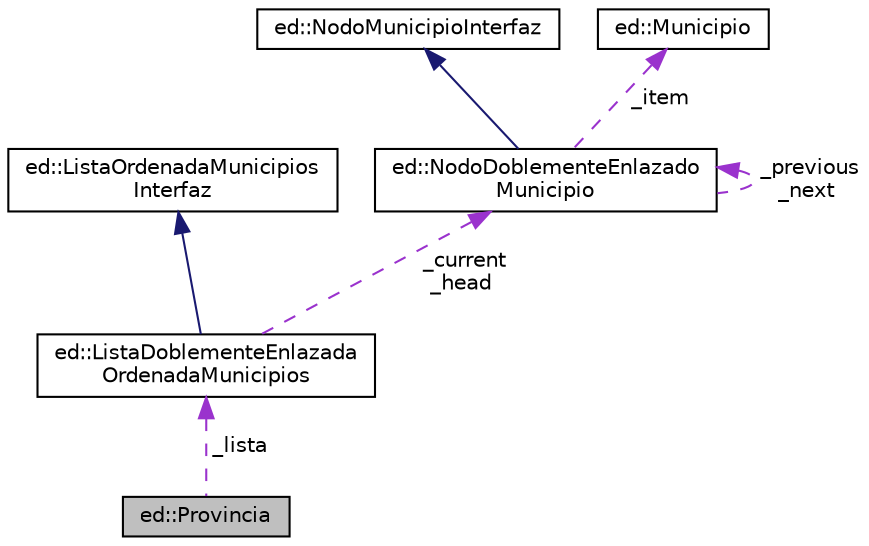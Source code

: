 digraph "ed::Provincia"
{
  edge [fontname="Helvetica",fontsize="10",labelfontname="Helvetica",labelfontsize="10"];
  node [fontname="Helvetica",fontsize="10",shape=record];
  Node1 [label="ed::Provincia",height=0.2,width=0.4,color="black", fillcolor="grey75", style="filled", fontcolor="black"];
  Node2 -> Node1 [dir="back",color="darkorchid3",fontsize="10",style="dashed",label=" _lista" ,fontname="Helvetica"];
  Node2 [label="ed::ListaDoblementeEnlazada\lOrdenadaMunicipios",height=0.2,width=0.4,color="black", fillcolor="white", style="filled",URL="$classed_1_1ListaDoblementeEnlazadaOrdenadaMunicipios.html",tooltip="Definición de la clase ListaDoblementeEnlazadaOrdenadaMunicipios   Lista doblemente enlazada de nodos..."];
  Node3 -> Node2 [dir="back",color="midnightblue",fontsize="10",style="solid",fontname="Helvetica"];
  Node3 [label="ed::ListaOrdenadaMunicipios\lInterfaz",height=0.2,width=0.4,color="black", fillcolor="white", style="filled",URL="$classed_1_1ListaOrdenadaMunicipiosInterfaz.html",tooltip="Definición de la clase abstracta ListaOrdenadaMunicipiosInterfaz   Lista de nodos de municipios orden..."];
  Node4 -> Node2 [dir="back",color="darkorchid3",fontsize="10",style="dashed",label=" _current\n_head" ,fontname="Helvetica"];
  Node4 [label="ed::NodoDoblementeEnlazado\lMunicipio",height=0.2,width=0.4,color="black", fillcolor="white", style="filled",URL="$classed_1_1NodoDoblementeEnlazadoMunicipio.html",tooltip="Definición de la clase NodoDoblementeEnlazadoMunicipio. "];
  Node5 -> Node4 [dir="back",color="midnightblue",fontsize="10",style="solid",fontname="Helvetica"];
  Node5 [label="ed::NodoMunicipioInterfaz",height=0.2,width=0.4,color="black", fillcolor="white", style="filled",URL="$classed_1_1NodoMunicipioInterfaz.html",tooltip="Definición de la clase abstracta NodoMunicipioInterfaz. "];
  Node4 -> Node4 [dir="back",color="darkorchid3",fontsize="10",style="dashed",label=" _previous\n_next" ,fontname="Helvetica"];
  Node6 -> Node4 [dir="back",color="darkorchid3",fontsize="10",style="dashed",label=" _item" ,fontname="Helvetica"];
  Node6 [label="ed::Municipio",height=0.2,width=0.4,color="black", fillcolor="white", style="filled",URL="$classed_1_1Municipio.html",tooltip="Definición de la clase Municipio. "];
}
